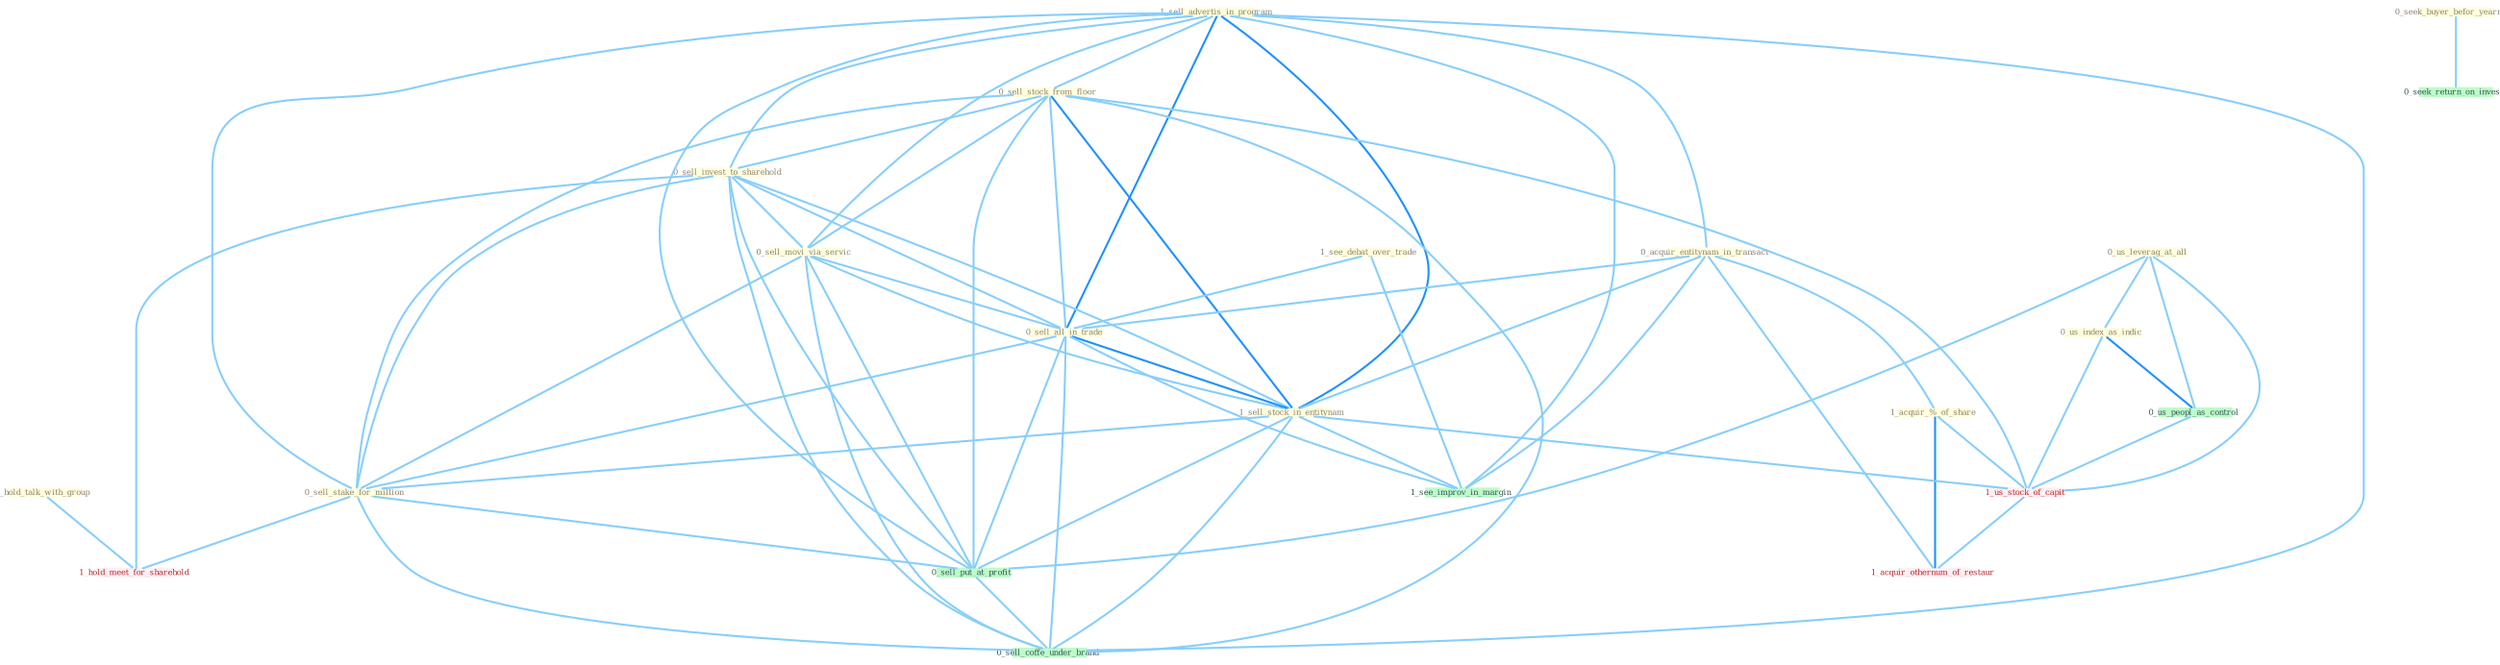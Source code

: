 Graph G{ 
    node
    [shape=polygon,style=filled,width=.5,height=.06,color="#BDFCC9",fixedsize=true,fontsize=4,
    fontcolor="#2f4f4f"];
    {node
    [color="#ffffe0", fontcolor="#8b7d6b"] "1_sell_advertis_in_program " "0_us_leverag_at_all " "0_seek_buyer_befor_yearnum " "0_sell_stock_from_floor " "0_acquir_entitynam_in_transact " "0_sell_invest_to_sharehold " "0_us_index_as_indic " "1_see_debat_over_trade " "0_sell_movi_via_servic " "1_acquir_%_of_share " "1_hold_talk_with_group " "0_sell_all_in_trade " "1_sell_stock_in_entitynam " "0_sell_stake_for_million "}
{node [color="#fff0f5", fontcolor="#b22222"] "1_us_stock_of_capit " "1_hold_meet_for_sharehold " "1_acquir_othernum_of_restaur "}
edge [color="#B0E2FF"];

	"1_sell_advertis_in_program " -- "0_sell_stock_from_floor " [w="1", color="#87cefa" ];
	"1_sell_advertis_in_program " -- "0_acquir_entitynam_in_transact " [w="1", color="#87cefa" ];
	"1_sell_advertis_in_program " -- "0_sell_invest_to_sharehold " [w="1", color="#87cefa" ];
	"1_sell_advertis_in_program " -- "0_sell_movi_via_servic " [w="1", color="#87cefa" ];
	"1_sell_advertis_in_program " -- "0_sell_all_in_trade " [w="2", color="#1e90ff" , len=0.8];
	"1_sell_advertis_in_program " -- "1_sell_stock_in_entitynam " [w="2", color="#1e90ff" , len=0.8];
	"1_sell_advertis_in_program " -- "0_sell_stake_for_million " [w="1", color="#87cefa" ];
	"1_sell_advertis_in_program " -- "0_sell_put_at_profit " [w="1", color="#87cefa" ];
	"1_sell_advertis_in_program " -- "1_see_improv_in_margin " [w="1", color="#87cefa" ];
	"1_sell_advertis_in_program " -- "0_sell_coffe_under_brand " [w="1", color="#87cefa" ];
	"0_us_leverag_at_all " -- "0_us_index_as_indic " [w="1", color="#87cefa" ];
	"0_us_leverag_at_all " -- "0_us_peopl_as_control " [w="1", color="#87cefa" ];
	"0_us_leverag_at_all " -- "0_sell_put_at_profit " [w="1", color="#87cefa" ];
	"0_us_leverag_at_all " -- "1_us_stock_of_capit " [w="1", color="#87cefa" ];
	"0_seek_buyer_befor_yearnum " -- "0_seek_return_on_invest " [w="1", color="#87cefa" ];
	"0_sell_stock_from_floor " -- "0_sell_invest_to_sharehold " [w="1", color="#87cefa" ];
	"0_sell_stock_from_floor " -- "0_sell_movi_via_servic " [w="1", color="#87cefa" ];
	"0_sell_stock_from_floor " -- "0_sell_all_in_trade " [w="1", color="#87cefa" ];
	"0_sell_stock_from_floor " -- "1_sell_stock_in_entitynam " [w="2", color="#1e90ff" , len=0.8];
	"0_sell_stock_from_floor " -- "0_sell_stake_for_million " [w="1", color="#87cefa" ];
	"0_sell_stock_from_floor " -- "0_sell_put_at_profit " [w="1", color="#87cefa" ];
	"0_sell_stock_from_floor " -- "1_us_stock_of_capit " [w="1", color="#87cefa" ];
	"0_sell_stock_from_floor " -- "0_sell_coffe_under_brand " [w="1", color="#87cefa" ];
	"0_acquir_entitynam_in_transact " -- "1_acquir_%_of_share " [w="1", color="#87cefa" ];
	"0_acquir_entitynam_in_transact " -- "0_sell_all_in_trade " [w="1", color="#87cefa" ];
	"0_acquir_entitynam_in_transact " -- "1_sell_stock_in_entitynam " [w="1", color="#87cefa" ];
	"0_acquir_entitynam_in_transact " -- "1_see_improv_in_margin " [w="1", color="#87cefa" ];
	"0_acquir_entitynam_in_transact " -- "1_acquir_othernum_of_restaur " [w="1", color="#87cefa" ];
	"0_sell_invest_to_sharehold " -- "0_sell_movi_via_servic " [w="1", color="#87cefa" ];
	"0_sell_invest_to_sharehold " -- "0_sell_all_in_trade " [w="1", color="#87cefa" ];
	"0_sell_invest_to_sharehold " -- "1_sell_stock_in_entitynam " [w="1", color="#87cefa" ];
	"0_sell_invest_to_sharehold " -- "0_sell_stake_for_million " [w="1", color="#87cefa" ];
	"0_sell_invest_to_sharehold " -- "0_sell_put_at_profit " [w="1", color="#87cefa" ];
	"0_sell_invest_to_sharehold " -- "0_sell_coffe_under_brand " [w="1", color="#87cefa" ];
	"0_sell_invest_to_sharehold " -- "1_hold_meet_for_sharehold " [w="1", color="#87cefa" ];
	"0_us_index_as_indic " -- "0_us_peopl_as_control " [w="2", color="#1e90ff" , len=0.8];
	"0_us_index_as_indic " -- "1_us_stock_of_capit " [w="1", color="#87cefa" ];
	"1_see_debat_over_trade " -- "0_sell_all_in_trade " [w="1", color="#87cefa" ];
	"1_see_debat_over_trade " -- "1_see_improv_in_margin " [w="1", color="#87cefa" ];
	"0_sell_movi_via_servic " -- "0_sell_all_in_trade " [w="1", color="#87cefa" ];
	"0_sell_movi_via_servic " -- "1_sell_stock_in_entitynam " [w="1", color="#87cefa" ];
	"0_sell_movi_via_servic " -- "0_sell_stake_for_million " [w="1", color="#87cefa" ];
	"0_sell_movi_via_servic " -- "0_sell_put_at_profit " [w="1", color="#87cefa" ];
	"0_sell_movi_via_servic " -- "0_sell_coffe_under_brand " [w="1", color="#87cefa" ];
	"1_acquir_%_of_share " -- "1_us_stock_of_capit " [w="1", color="#87cefa" ];
	"1_acquir_%_of_share " -- "1_acquir_othernum_of_restaur " [w="2", color="#1e90ff" , len=0.8];
	"1_hold_talk_with_group " -- "1_hold_meet_for_sharehold " [w="1", color="#87cefa" ];
	"0_sell_all_in_trade " -- "1_sell_stock_in_entitynam " [w="2", color="#1e90ff" , len=0.8];
	"0_sell_all_in_trade " -- "0_sell_stake_for_million " [w="1", color="#87cefa" ];
	"0_sell_all_in_trade " -- "0_sell_put_at_profit " [w="1", color="#87cefa" ];
	"0_sell_all_in_trade " -- "1_see_improv_in_margin " [w="1", color="#87cefa" ];
	"0_sell_all_in_trade " -- "0_sell_coffe_under_brand " [w="1", color="#87cefa" ];
	"1_sell_stock_in_entitynam " -- "0_sell_stake_for_million " [w="1", color="#87cefa" ];
	"1_sell_stock_in_entitynam " -- "0_sell_put_at_profit " [w="1", color="#87cefa" ];
	"1_sell_stock_in_entitynam " -- "1_us_stock_of_capit " [w="1", color="#87cefa" ];
	"1_sell_stock_in_entitynam " -- "1_see_improv_in_margin " [w="1", color="#87cefa" ];
	"1_sell_stock_in_entitynam " -- "0_sell_coffe_under_brand " [w="1", color="#87cefa" ];
	"0_sell_stake_for_million " -- "0_sell_put_at_profit " [w="1", color="#87cefa" ];
	"0_sell_stake_for_million " -- "0_sell_coffe_under_brand " [w="1", color="#87cefa" ];
	"0_sell_stake_for_million " -- "1_hold_meet_for_sharehold " [w="1", color="#87cefa" ];
	"0_us_peopl_as_control " -- "1_us_stock_of_capit " [w="1", color="#87cefa" ];
	"0_sell_put_at_profit " -- "0_sell_coffe_under_brand " [w="1", color="#87cefa" ];
	"1_us_stock_of_capit " -- "1_acquir_othernum_of_restaur " [w="1", color="#87cefa" ];
}